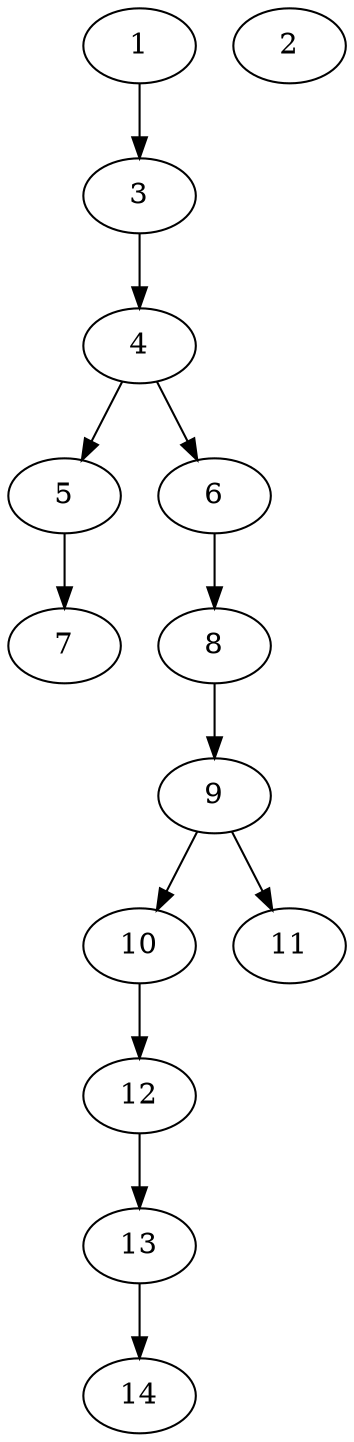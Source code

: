 // DAG (tier=1-easy, mode=data, n=14, ccr=0.318, fat=0.353, density=0.210, regular=0.741, jump=0.093, mindata=1048576, maxdata=8388608)
// DAG automatically generated by daggen at Sun Aug 24 16:33:33 2025
// /home/ermia/Project/Environments/daggen/bin/daggen --dot --ccr 0.318 --fat 0.353 --regular 0.741 --density 0.210 --jump 0.093 --mindata 1048576 --maxdata 8388608 -n 14 
digraph G {
  1 [size="162037404192429280", alpha="0.14", expect_size="81018702096214640"]
  1 -> 3 [size ="133681393958912"]
  2 [size="582333488586293248000", alpha="0.07", expect_size="291166744293146624000"]
  3 [size="96158337946738432", alpha="0.03", expect_size="48079168973369216"]
  3 -> 4 [size ="59443723108352"]
  4 [size="2757549059406324", alpha="0.00", expect_size="1378774529703162"]
  4 -> 5 [size ="67326036672512"]
  4 -> 6 [size ="67326036672512"]
  5 [size="16609253376063098", alpha="0.07", expect_size="8304626688031549"]
  5 -> 7 [size ="378027326308352"]
  6 [size="12588422887837368", alpha="0.19", expect_size="6294211443918684"]
  6 -> 8 [size ="225260330811392"]
  7 [size="193898877830340800", alpha="0.06", expect_size="96949438915170400"]
  8 [size="55632779848221312", alpha="0.12", expect_size="27816389924110656"]
  8 -> 9 [size ="42203497889792"]
  9 [size="294876348416000000000", alpha="0.15", expect_size="147438174208000000000"]
  9 -> 10 [size ="354418688000000"]
  9 -> 11 [size ="354418688000000"]
  10 [size="13705098539478304", alpha="0.18", expect_size="6852549269739152"]
  10 -> 12 [size ="271685882216448"]
  11 [size="3253399737729038", alpha="0.11", expect_size="1626699868864519"]
  12 [size="25469356588184320", alpha="0.19", expect_size="12734678294092160"]
  12 -> 13 [size ="40342904635392"]
  13 [size="564638229001899456", alpha="0.07", expect_size="282319114500949728"]
  13 -> 14 [size ="355947058823168"]
  14 [size="43671327880989638656", alpha="0.01", expect_size="21835663940494819328"]
}